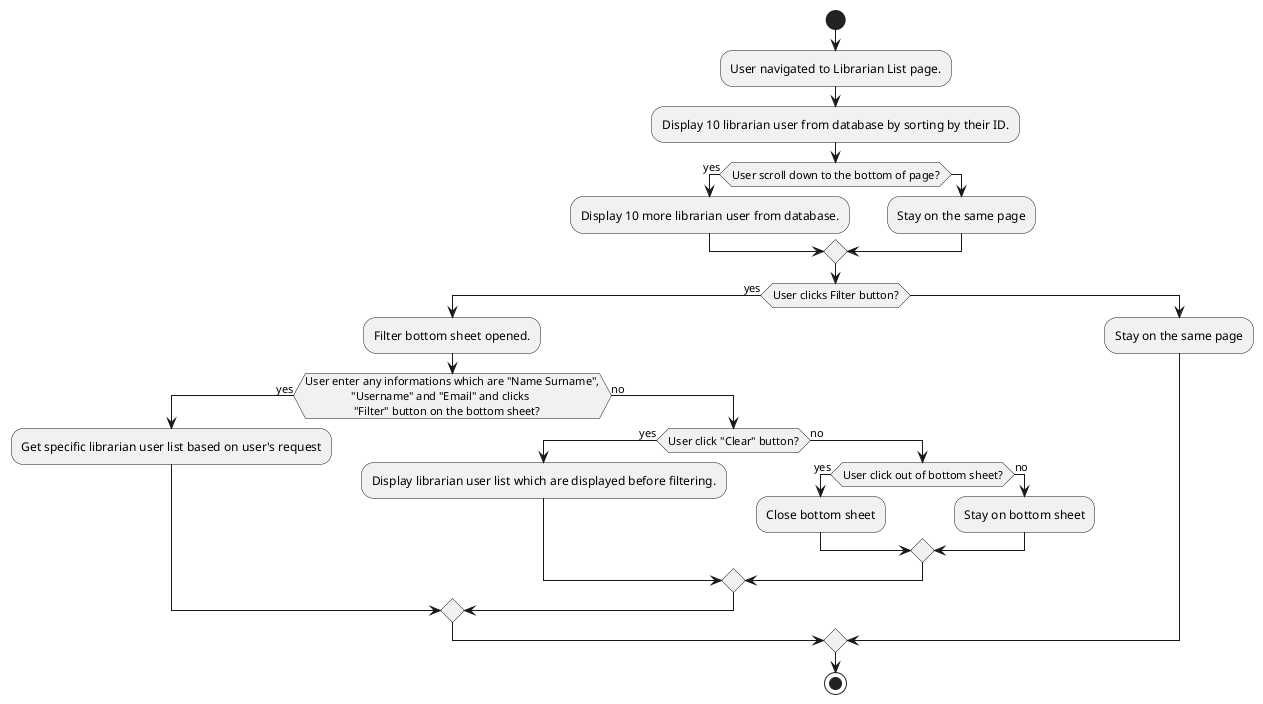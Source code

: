 @startuml

start
:User navigated to Librarian List page.;
:Display 10 librarian user from database by sorting by their ID.;
if (User scroll down to the bottom of page?) then (yes)
    :Display 10 more librarian user from database.;
else
    :Stay on the same page;
endif
if (User clicks Filter button?) then (yes)
    :Filter bottom sheet opened.;
    if (User enter any informations which are "Name Surname",\n \t\t"Username" and "Email" and clicks\n\t\t "Filter" button on the bottom sheet?) then (yes)
        :Get specific librarian user list based on user's request;
    else (no)
        if (User click "Clear" button?) then (yes)
            :Display librarian user list which are displayed before filtering.;
        else (no)
            if (User click out of bottom sheet?) then (yes)
                :Close bottom sheet;
            else (no)
                :Stay on bottom sheet;
            endif
        endif
    endif
else 
    :Stay on the same page;
endif
stop

@enduml